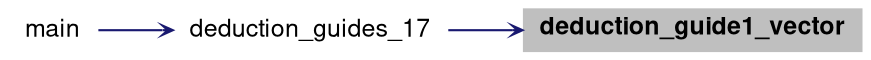 digraph "deduction_guide1_vector"
{
 // LATEX_PDF_SIZE
  bgcolor="transparent";
  edge [fontname="Helvetica,Arial,sans-serif",fontsize=15,labelfontsize=15 arrowhead=open arrowtail=open arrowsize=0.5];
  node [fontname="Helvetica,Arial,sans-serif",fontsize=15,fontsize=12 shape=plaintext];
  rankdir="RL";
  Node1 [label=<<b>deduction_guide1_vector</b>>,height=0.2,width=0.4,color="black", fillcolor="grey75", style="filled", fontcolor="black",tooltip="deduced vector<int>"];
  Node1 -> Node2 [dir="back",color="midnightblue",style="solid"];
  Node2 [label="deduction_guides_17",height=0.2,width=0.4,color="black",URL="$group__templ17.html#gaecacde754dfb67194507339730e3f4cf",tooltip=" "];
  Node2 -> Node3 [dir="back",color="midnightblue",style="solid"];
  Node3 [label="main",height=0.2,width=0.4,color="black",URL="$group__CPP17.html#gae66f6b31b5ad750f1fe042a706a4e3d4",tooltip=" "];
}
